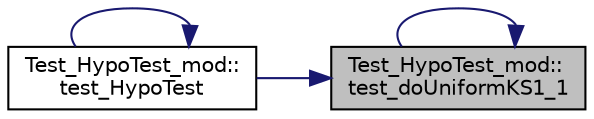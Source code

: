 digraph "Test_HypoTest_mod::test_doUniformKS1_1"
{
 // LATEX_PDF_SIZE
  edge [fontname="Helvetica",fontsize="10",labelfontname="Helvetica",labelfontsize="10"];
  node [fontname="Helvetica",fontsize="10",shape=record];
  rankdir="RL";
  Node1 [label="Test_HypoTest_mod::\ltest_doUniformKS1_1",height=0.2,width=0.4,color="black", fillcolor="grey75", style="filled", fontcolor="black",tooltip=" "];
  Node1 -> Node1 [dir="back",color="midnightblue",fontsize="10",style="solid",fontname="Helvetica"];
  Node1 -> Node2 [dir="back",color="midnightblue",fontsize="10",style="solid",fontname="Helvetica"];
  Node2 [label="Test_HypoTest_mod::\ltest_HypoTest",height=0.2,width=0.4,color="black", fillcolor="white", style="filled",URL="$namespaceTest__HypoTest__mod.html#acab5f66c2f44c30b11c547d732414a97",tooltip=" "];
  Node2 -> Node2 [dir="back",color="midnightblue",fontsize="10",style="solid",fontname="Helvetica"];
}
